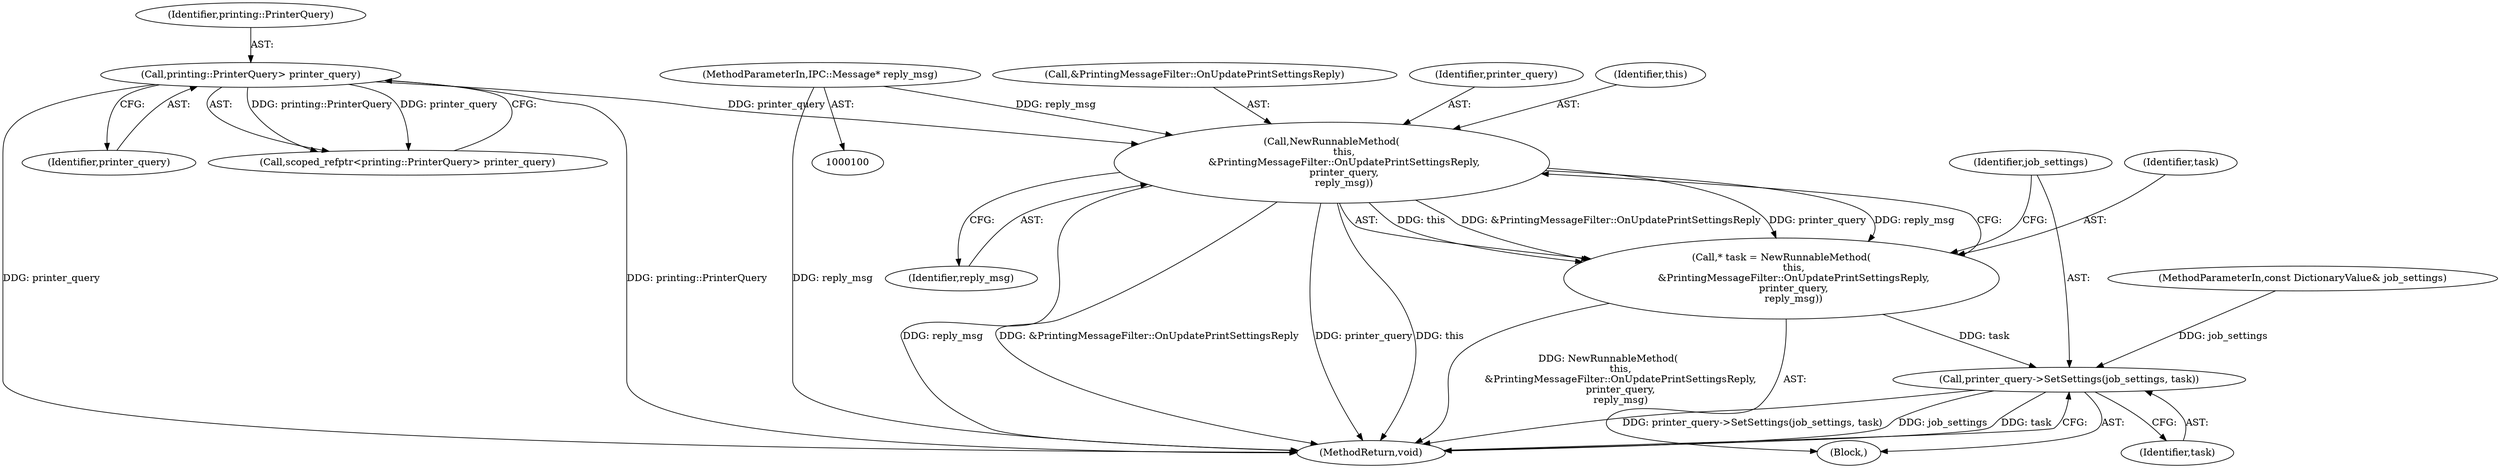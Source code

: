 digraph "1_Chrome_c7a90019bf7054145b11d2577b851cf2779d3d79_0@pointer" {
"1000120" [label="(Call,NewRunnableMethod(\n        this,\n        &PrintingMessageFilter::OnUpdatePrintSettingsReply,\n        printer_query,\n        reply_msg))"];
"1000107" [label="(Call,printing::PrinterQuery> printer_query)"];
"1000103" [label="(MethodParameterIn,IPC::Message* reply_msg)"];
"1000118" [label="(Call,* task = NewRunnableMethod(\n        this,\n        &PrintingMessageFilter::OnUpdatePrintSettingsReply,\n        printer_query,\n        reply_msg))"];
"1000126" [label="(Call,printer_query->SetSettings(job_settings, task))"];
"1000127" [label="(Identifier,job_settings)"];
"1000105" [label="(Call,scoped_refptr<printing::PrinterQuery> printer_query)"];
"1000125" [label="(Identifier,reply_msg)"];
"1000102" [label="(MethodParameterIn,const DictionaryValue& job_settings)"];
"1000120" [label="(Call,NewRunnableMethod(\n        this,\n        &PrintingMessageFilter::OnUpdatePrintSettingsReply,\n        printer_query,\n        reply_msg))"];
"1000122" [label="(Call,&PrintingMessageFilter::OnUpdatePrintSettingsReply)"];
"1000108" [label="(Identifier,printing::PrinterQuery)"];
"1000119" [label="(Identifier,task)"];
"1000107" [label="(Call,printing::PrinterQuery> printer_query)"];
"1000129" [label="(MethodReturn,void)"];
"1000109" [label="(Identifier,printer_query)"];
"1000124" [label="(Identifier,printer_query)"];
"1000118" [label="(Call,* task = NewRunnableMethod(\n        this,\n        &PrintingMessageFilter::OnUpdatePrintSettingsReply,\n        printer_query,\n        reply_msg))"];
"1000121" [label="(Identifier,this)"];
"1000103" [label="(MethodParameterIn,IPC::Message* reply_msg)"];
"1000126" [label="(Call,printer_query->SetSettings(job_settings, task))"];
"1000128" [label="(Identifier,task)"];
"1000116" [label="(Block,)"];
"1000120" -> "1000118"  [label="AST: "];
"1000120" -> "1000125"  [label="CFG: "];
"1000121" -> "1000120"  [label="AST: "];
"1000122" -> "1000120"  [label="AST: "];
"1000124" -> "1000120"  [label="AST: "];
"1000125" -> "1000120"  [label="AST: "];
"1000118" -> "1000120"  [label="CFG: "];
"1000120" -> "1000129"  [label="DDG: reply_msg"];
"1000120" -> "1000129"  [label="DDG: &PrintingMessageFilter::OnUpdatePrintSettingsReply"];
"1000120" -> "1000129"  [label="DDG: printer_query"];
"1000120" -> "1000129"  [label="DDG: this"];
"1000120" -> "1000118"  [label="DDG: this"];
"1000120" -> "1000118"  [label="DDG: &PrintingMessageFilter::OnUpdatePrintSettingsReply"];
"1000120" -> "1000118"  [label="DDG: printer_query"];
"1000120" -> "1000118"  [label="DDG: reply_msg"];
"1000107" -> "1000120"  [label="DDG: printer_query"];
"1000103" -> "1000120"  [label="DDG: reply_msg"];
"1000107" -> "1000105"  [label="AST: "];
"1000107" -> "1000109"  [label="CFG: "];
"1000108" -> "1000107"  [label="AST: "];
"1000109" -> "1000107"  [label="AST: "];
"1000105" -> "1000107"  [label="CFG: "];
"1000107" -> "1000129"  [label="DDG: printing::PrinterQuery"];
"1000107" -> "1000129"  [label="DDG: printer_query"];
"1000107" -> "1000105"  [label="DDG: printing::PrinterQuery"];
"1000107" -> "1000105"  [label="DDG: printer_query"];
"1000103" -> "1000100"  [label="AST: "];
"1000103" -> "1000129"  [label="DDG: reply_msg"];
"1000118" -> "1000116"  [label="AST: "];
"1000119" -> "1000118"  [label="AST: "];
"1000127" -> "1000118"  [label="CFG: "];
"1000118" -> "1000129"  [label="DDG: NewRunnableMethod(\n        this,\n        &PrintingMessageFilter::OnUpdatePrintSettingsReply,\n        printer_query,\n        reply_msg)"];
"1000118" -> "1000126"  [label="DDG: task"];
"1000126" -> "1000116"  [label="AST: "];
"1000126" -> "1000128"  [label="CFG: "];
"1000127" -> "1000126"  [label="AST: "];
"1000128" -> "1000126"  [label="AST: "];
"1000129" -> "1000126"  [label="CFG: "];
"1000126" -> "1000129"  [label="DDG: printer_query->SetSettings(job_settings, task)"];
"1000126" -> "1000129"  [label="DDG: job_settings"];
"1000126" -> "1000129"  [label="DDG: task"];
"1000102" -> "1000126"  [label="DDG: job_settings"];
}
